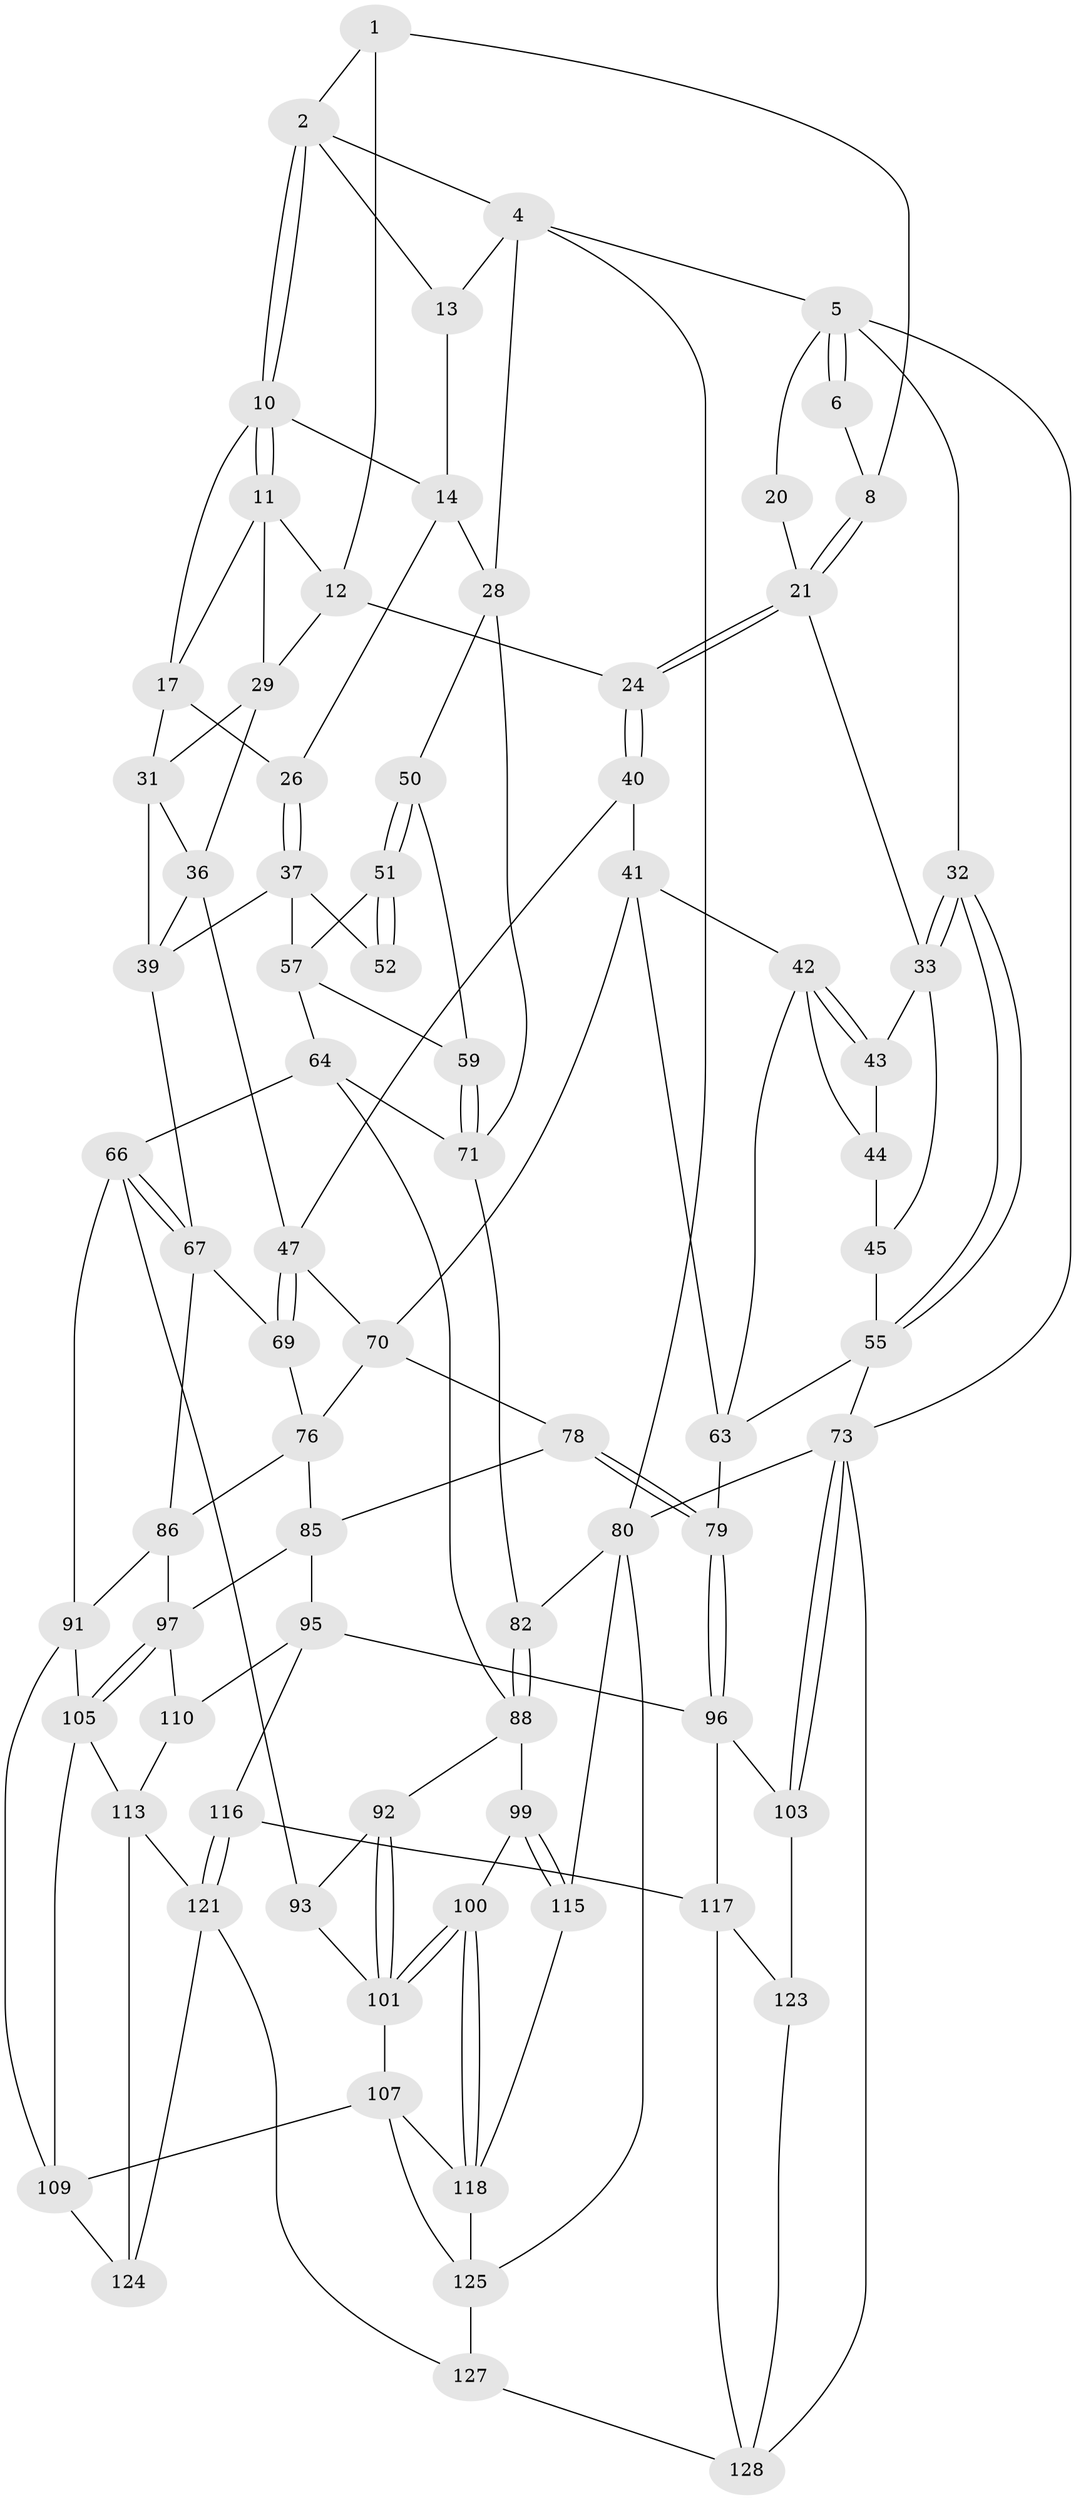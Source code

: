 // Generated by graph-tools (version 1.1) at 2025/24/03/03/25 07:24:39]
// undirected, 78 vertices, 166 edges
graph export_dot {
graph [start="1"]
  node [color=gray90,style=filled];
  1 [pos="+0.5268162574620223+0",super="+7"];
  2 [pos="+0.6739153499963974+0",super="+3"];
  4 [pos="+1+0",super="+16"];
  5 [pos="+0+0",super="+19"];
  6 [pos="+0.3595173610431211+0",super="+9"];
  8 [pos="+0.3529079684780703+0.15592335962942874"];
  10 [pos="+0.6804438389618603+0",super="+15"];
  11 [pos="+0.6356109394073496+0.14142104881356132",super="+18"];
  12 [pos="+0.5166585346365544+0.10598286965423391",super="+23"];
  13 [pos="+0.907832959352589+0.08545102168407571"];
  14 [pos="+0.8461176501250132+0.1169943217915395",super="+25"];
  17 [pos="+0.7237509701903325+0.1567116761055478",super="+27"];
  20 [pos="+0.2301775407624405+0.09100385175181659"];
  21 [pos="+0.36608299380650616+0.2295826157485369",super="+22"];
  24 [pos="+0.3714185796692519+0.2363929112806174"];
  26 [pos="+0.811559187001079+0.26408610268622823"];
  28 [pos="+1+0.2029253302410924",super="+49"];
  29 [pos="+0.6265174780567422+0.17202243638410186",super="+30"];
  31 [pos="+0.656631378389536+0.2488920275182417",super="+35"];
  32 [pos="+0+0"];
  33 [pos="+0+0.13873577234328555",super="+34"];
  36 [pos="+0.5013144621146681+0.27054956671487806",super="+46"];
  37 [pos="+0.8049975589313138+0.28602612115134773",super="+38"];
  39 [pos="+0.7032044291616689+0.3402305454888472",super="+53"];
  40 [pos="+0.32626571096793405+0.34435563815562353"];
  41 [pos="+0.2484479702262989+0.3592399603845732",super="+62"];
  42 [pos="+0.16097035556782238+0.33169136081699147",super="+61"];
  43 [pos="+0.13484821636076177+0.30876305691588213"];
  44 [pos="+0.09880529274171305+0.35111323843035114",super="+60"];
  45 [pos="+0.026968618841489742+0.3624243193964228",super="+54"];
  47 [pos="+0.47858287152431356+0.4052175345295725",super="+48"];
  50 [pos="+1+0.30623688247022035"];
  51 [pos="+0.9914319744901858+0.32818796637113096",super="+56"];
  52 [pos="+0.8884572646513541+0.3208315246013292"];
  55 [pos="+0+0.5970068613086233",super="+72"];
  57 [pos="+0.9037043055432825+0.38054739854193276",super="+58"];
  59 [pos="+0.958703065145577+0.43415037914923954"];
  63 [pos="+0.1855718055876481+0.4943500228587006",super="+75"];
  64 [pos="+0.8453083006690575+0.522453410962383",super="+65"];
  66 [pos="+0.718131784946171+0.565037669003615",super="+90"];
  67 [pos="+0.6192432210753753+0.5309156252198944",super="+68"];
  69 [pos="+0.5073794385848037+0.5135698523253782"];
  70 [pos="+0.3655409693267741+0.45895979828711614",super="+77"];
  71 [pos="+0.8588436551367591+0.5190409293415786",super="+83"];
  73 [pos="+0+0.761078388864426",super="+74"];
  76 [pos="+0.4355764986152151+0.5204508906556917",super="+84"];
  78 [pos="+0.2963098399238459+0.5841095408058413"];
  79 [pos="+0.2408666861815862+0.6076321220009703"];
  80 [pos="+1+1",super="+81"];
  82 [pos="+1+0.6289910165181316"];
  85 [pos="+0.4067336359240358+0.6519175487051979",super="+94"];
  86 [pos="+0.5677056636205533+0.6279497226204946",super="+87"];
  88 [pos="+0.9107629553269102+0.7043312844781993",super="+89"];
  91 [pos="+0.6808621490081277+0.6981983472956426",super="+104"];
  92 [pos="+0.7716332091626786+0.6952435255308644"];
  93 [pos="+0.7228636938622083+0.7010041874343433"];
  95 [pos="+0.32481478022903293+0.7510821562327354",super="+111"];
  96 [pos="+0.24160097986945533+0.6572086623786928",super="+102"];
  97 [pos="+0.557649428575146+0.645296822686547",super="+98"];
  99 [pos="+0.9047142925866528+0.7170125345507593"];
  100 [pos="+0.8610640703333396+0.7747234632651614"];
  101 [pos="+0.8422829098486416+0.7635627106352446",super="+106"];
  103 [pos="+0.11497618531969105+0.7861934612045761"];
  105 [pos="+0.5605557303348135+0.6928962790350855",super="+112"];
  107 [pos="+0.6989190276581786+0.8159233100795831",super="+108"];
  109 [pos="+0.6287664505394236+0.8447526748115148",super="+114"];
  110 [pos="+0.46217884279823457+0.7753212350382905"];
  113 [pos="+0.5221351579592044+0.7940889144389456",super="+120"];
  115 [pos="+1+0.9066621133227659"];
  116 [pos="+0.3330716148853831+0.8233005475552947"];
  117 [pos="+0.3143168062146415+0.8320017205342468",super="+122"];
  118 [pos="+0.8534095269806623+0.8047416437820618",super="+119"];
  121 [pos="+0.3948944525139774+0.9041892705722259",super="+126"];
  123 [pos="+0.20073079466363172+0.9094445084795562"];
  124 [pos="+0.5162445604533463+0.9566019287449109"];
  125 [pos="+0.8001813625710194+1",super="+129"];
  127 [pos="+0.4253945497462513+1"];
  128 [pos="+0.40536816267332354+1",super="+130"];
  1 -- 2;
  1 -- 8;
  1 -- 12;
  2 -- 10;
  2 -- 10;
  2 -- 4;
  2 -- 13;
  4 -- 5;
  4 -- 80;
  4 -- 28;
  4 -- 13;
  5 -- 6;
  5 -- 6;
  5 -- 32;
  5 -- 20;
  5 -- 73;
  6 -- 8;
  8 -- 21;
  8 -- 21;
  10 -- 11;
  10 -- 11;
  10 -- 17;
  10 -- 14;
  11 -- 12;
  11 -- 17;
  11 -- 29;
  12 -- 24;
  12 -- 29;
  13 -- 14;
  14 -- 26;
  14 -- 28;
  17 -- 26;
  17 -- 31;
  20 -- 21;
  21 -- 24;
  21 -- 24;
  21 -- 33;
  24 -- 40;
  24 -- 40;
  26 -- 37;
  26 -- 37;
  28 -- 50;
  28 -- 71;
  29 -- 31;
  29 -- 36;
  31 -- 36;
  31 -- 39;
  32 -- 33;
  32 -- 33;
  32 -- 55;
  32 -- 55;
  33 -- 45;
  33 -- 43;
  36 -- 47;
  36 -- 39;
  37 -- 52;
  37 -- 57;
  37 -- 39;
  39 -- 67;
  40 -- 41;
  40 -- 47;
  41 -- 42;
  41 -- 70;
  41 -- 63;
  42 -- 43;
  42 -- 43;
  42 -- 63;
  42 -- 44;
  43 -- 44;
  44 -- 45 [weight=2];
  45 -- 55;
  47 -- 69;
  47 -- 69;
  47 -- 70;
  50 -- 51;
  50 -- 51;
  50 -- 59;
  51 -- 52 [weight=2];
  51 -- 52;
  51 -- 57;
  55 -- 73;
  55 -- 63;
  57 -- 59;
  57 -- 64;
  59 -- 71;
  59 -- 71;
  63 -- 79;
  64 -- 71;
  64 -- 66;
  64 -- 88;
  66 -- 67;
  66 -- 67;
  66 -- 91;
  66 -- 93;
  67 -- 69;
  67 -- 86;
  69 -- 76;
  70 -- 78;
  70 -- 76;
  71 -- 82;
  73 -- 103;
  73 -- 103;
  73 -- 80;
  73 -- 128;
  76 -- 85;
  76 -- 86;
  78 -- 79;
  78 -- 79;
  78 -- 85;
  79 -- 96;
  79 -- 96;
  80 -- 125;
  80 -- 82;
  80 -- 115;
  82 -- 88;
  82 -- 88;
  85 -- 97;
  85 -- 95;
  86 -- 91;
  86 -- 97;
  88 -- 99;
  88 -- 92;
  91 -- 105;
  91 -- 109;
  92 -- 93;
  92 -- 101;
  92 -- 101;
  93 -- 101;
  95 -- 96;
  95 -- 116;
  95 -- 110;
  96 -- 117;
  96 -- 103;
  97 -- 105;
  97 -- 105;
  97 -- 110;
  99 -- 100;
  99 -- 115;
  99 -- 115;
  100 -- 101;
  100 -- 101;
  100 -- 118;
  100 -- 118;
  101 -- 107;
  103 -- 123;
  105 -- 113;
  105 -- 109;
  107 -- 118;
  107 -- 109;
  107 -- 125;
  109 -- 124;
  110 -- 113;
  113 -- 124;
  113 -- 121;
  115 -- 118;
  116 -- 117;
  116 -- 121;
  116 -- 121;
  117 -- 128;
  117 -- 123;
  118 -- 125;
  121 -- 124;
  121 -- 127;
  123 -- 128;
  125 -- 127;
  127 -- 128;
}

